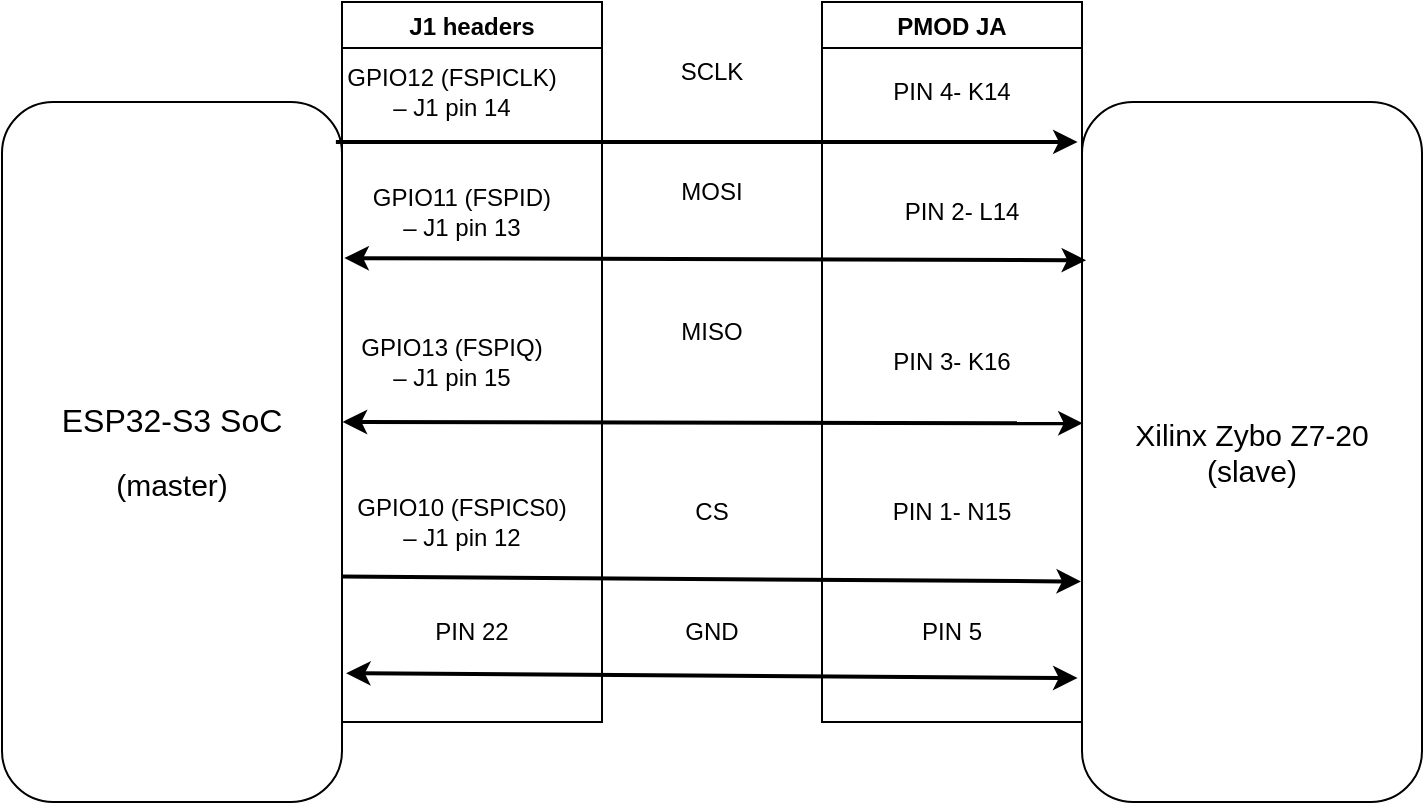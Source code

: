 <mxfile version="28.0.6">
  <diagram name="Page-1" id="RuPzdUBmyt86ryWjd2W7">
    <mxGraphModel dx="1188" dy="666" grid="1" gridSize="10" guides="1" tooltips="1" connect="1" arrows="1" fold="1" page="1" pageScale="1" pageWidth="850" pageHeight="1100" math="0" shadow="0">
      <root>
        <mxCell id="0" />
        <mxCell id="1" parent="0" />
        <mxCell id="-xbYMC1aSQzUmu_914A_-1" value="&lt;div&gt;&lt;font style=&quot;font-size: 16px;&quot;&gt;&lt;font&gt;ESP32-S3 SoC&lt;/font&gt;&lt;/font&gt;&lt;/div&gt;&lt;br&gt;&lt;font style=&quot;font-size: 15px;&quot;&gt;(master)&lt;/font&gt;" style="rounded=1;whiteSpace=wrap;html=1;" vertex="1" parent="1">
          <mxGeometry x="40" y="80" width="170" height="350" as="geometry" />
        </mxCell>
        <mxCell id="-xbYMC1aSQzUmu_914A_-3" value="&lt;div&gt;&lt;font style=&quot;font-size: 15px;&quot;&gt;Xilinx Zybo Z7-20&lt;/font&gt;&lt;/div&gt;&lt;div&gt;&lt;font style=&quot;font-size: 15px;&quot;&gt;&lt;font&gt;(slave)&lt;/font&gt;&lt;font&gt;&lt;br&gt;&lt;/font&gt;&lt;/font&gt;&lt;/div&gt;" style="rounded=1;whiteSpace=wrap;html=1;" vertex="1" parent="1">
          <mxGeometry x="580" y="80" width="170" height="350" as="geometry" />
        </mxCell>
        <mxCell id="-xbYMC1aSQzUmu_914A_-4" value="" style="endArrow=classic;html=1;rounded=0;exitX=0.982;exitY=0.057;exitDx=0;exitDy=0;entryX=-0.013;entryY=0.057;entryDx=0;entryDy=0;entryPerimeter=0;exitPerimeter=0;strokeWidth=2;" edge="1" parent="1" source="-xbYMC1aSQzUmu_914A_-1" target="-xbYMC1aSQzUmu_914A_-3">
          <mxGeometry width="50" height="50" relative="1" as="geometry">
            <mxPoint x="400" y="320" as="sourcePoint" />
            <mxPoint x="400" y="130" as="targetPoint" />
          </mxGeometry>
        </mxCell>
        <mxCell id="-xbYMC1aSQzUmu_914A_-5" value="&lt;div&gt;SCLK&lt;/div&gt;" style="text;html=1;align=center;verticalAlign=middle;whiteSpace=wrap;rounded=0;" vertex="1" parent="1">
          <mxGeometry x="365" y="50" width="60" height="30" as="geometry" />
        </mxCell>
        <mxCell id="-xbYMC1aSQzUmu_914A_-6" value="&lt;p style=&quot;white-space: pre-wrap;&quot; dir=&quot;auto&quot;&gt;&lt;font&gt;GPIO12 (FSPICLK) – J1 pin 14&lt;/font&gt;&lt;/p&gt;" style="text;html=1;align=center;verticalAlign=middle;whiteSpace=wrap;rounded=0;" vertex="1" parent="1">
          <mxGeometry x="210" y="60" width="110" height="30" as="geometry" />
        </mxCell>
        <mxCell id="-xbYMC1aSQzUmu_914A_-8" value="" style="endArrow=classic;startArrow=classic;html=1;rounded=0;entryX=0.012;entryY=0.226;entryDx=0;entryDy=0;entryPerimeter=0;exitX=1.007;exitY=0.223;exitDx=0;exitDy=0;exitPerimeter=0;strokeWidth=2;" edge="1" parent="1" source="-xbYMC1aSQzUmu_914A_-1" target="-xbYMC1aSQzUmu_914A_-3">
          <mxGeometry width="50" height="50" relative="1" as="geometry">
            <mxPoint x="213" y="158" as="sourcePoint" />
            <mxPoint x="440" y="200" as="targetPoint" />
          </mxGeometry>
        </mxCell>
        <mxCell id="-xbYMC1aSQzUmu_914A_-9" value="MOSI" style="text;html=1;align=center;verticalAlign=middle;whiteSpace=wrap;rounded=0;" vertex="1" parent="1">
          <mxGeometry x="365" y="110" width="60" height="30" as="geometry" />
        </mxCell>
        <mxCell id="-xbYMC1aSQzUmu_914A_-10" value="&lt;p style=&quot;white-space: pre-wrap;&quot; dir=&quot;auto&quot;&gt;GPIO11 (FSPID) – J1 pin 13&lt;/p&gt;" style="text;html=1;align=center;verticalAlign=middle;whiteSpace=wrap;rounded=0;" vertex="1" parent="1">
          <mxGeometry x="220" y="120" width="100" height="30" as="geometry" />
        </mxCell>
        <mxCell id="-xbYMC1aSQzUmu_914A_-11" value="" style="endArrow=classic;startArrow=classic;html=1;rounded=0;exitX=1.002;exitY=0.457;exitDx=0;exitDy=0;exitPerimeter=0;entryX=0.002;entryY=0.459;entryDx=0;entryDy=0;entryPerimeter=0;strokeWidth=2;" edge="1" parent="1" source="-xbYMC1aSQzUmu_914A_-1" target="-xbYMC1aSQzUmu_914A_-3">
          <mxGeometry width="50" height="50" relative="1" as="geometry">
            <mxPoint x="390" y="250" as="sourcePoint" />
            <mxPoint x="440" y="200" as="targetPoint" />
          </mxGeometry>
        </mxCell>
        <mxCell id="-xbYMC1aSQzUmu_914A_-12" value="MISO" style="text;html=1;align=center;verticalAlign=middle;whiteSpace=wrap;rounded=0;" vertex="1" parent="1">
          <mxGeometry x="365" y="180" width="60" height="30" as="geometry" />
        </mxCell>
        <mxCell id="-xbYMC1aSQzUmu_914A_-13" value="&lt;p style=&quot;white-space: pre-wrap;&quot; dir=&quot;auto&quot;&gt;GPIO13 (FSPIQ) – J1 pin 15&lt;/p&gt;" style="text;html=1;align=center;verticalAlign=middle;whiteSpace=wrap;rounded=0;" vertex="1" parent="1">
          <mxGeometry x="215" y="200" width="100" height="20" as="geometry" />
        </mxCell>
        <mxCell id="-xbYMC1aSQzUmu_914A_-14" value="" style="endArrow=classic;html=1;rounded=0;exitX=0.997;exitY=0.678;exitDx=0;exitDy=0;exitPerimeter=0;entryX=-0.003;entryY=0.685;entryDx=0;entryDy=0;entryPerimeter=0;strokeWidth=2;" edge="1" parent="1" source="-xbYMC1aSQzUmu_914A_-1" target="-xbYMC1aSQzUmu_914A_-3">
          <mxGeometry width="50" height="50" relative="1" as="geometry">
            <mxPoint x="390" y="250" as="sourcePoint" />
            <mxPoint x="440" y="200" as="targetPoint" />
          </mxGeometry>
        </mxCell>
        <mxCell id="-xbYMC1aSQzUmu_914A_-15" value="CS" style="text;html=1;align=center;verticalAlign=middle;whiteSpace=wrap;rounded=0;" vertex="1" parent="1">
          <mxGeometry x="365" y="270" width="60" height="30" as="geometry" />
        </mxCell>
        <mxCell id="-xbYMC1aSQzUmu_914A_-16" value="&lt;p style=&quot;white-space: pre-wrap;&quot; dir=&quot;auto&quot;&gt;GPIO10 (FSPICS0) – J1 pin 12&lt;/p&gt;" style="text;html=1;align=center;verticalAlign=middle;whiteSpace=wrap;rounded=0;" vertex="1" parent="1">
          <mxGeometry x="215" y="280" width="110" height="20" as="geometry" />
        </mxCell>
        <mxCell id="-xbYMC1aSQzUmu_914A_-17" value="J1 headers" style="swimlane;" vertex="1" parent="1">
          <mxGeometry x="210" y="30" width="130" height="360" as="geometry" />
        </mxCell>
        <mxCell id="-xbYMC1aSQzUmu_914A_-28" value="PIN 22" style="text;html=1;align=center;verticalAlign=middle;whiteSpace=wrap;rounded=0;" vertex="1" parent="-xbYMC1aSQzUmu_914A_-17">
          <mxGeometry x="35" y="300" width="60" height="30" as="geometry" />
        </mxCell>
        <mxCell id="-xbYMC1aSQzUmu_914A_-22" value="PMOD JA" style="swimlane;" vertex="1" parent="1">
          <mxGeometry x="450" y="30" width="130" height="360" as="geometry" />
        </mxCell>
        <mxCell id="-xbYMC1aSQzUmu_914A_-29" value="PIN 5" style="text;html=1;align=center;verticalAlign=middle;whiteSpace=wrap;rounded=0;" vertex="1" parent="-xbYMC1aSQzUmu_914A_-22">
          <mxGeometry x="35" y="300" width="60" height="30" as="geometry" />
        </mxCell>
        <mxCell id="-xbYMC1aSQzUmu_914A_-19" value="PIN 4- K14" style="text;html=1;align=center;verticalAlign=middle;whiteSpace=wrap;rounded=0;" vertex="1" parent="-xbYMC1aSQzUmu_914A_-22">
          <mxGeometry x="30" y="30" width="70" height="30" as="geometry" />
        </mxCell>
        <mxCell id="-xbYMC1aSQzUmu_914A_-21" value="PIN 2- L14" style="text;html=1;align=center;verticalAlign=middle;whiteSpace=wrap;rounded=0;" vertex="1" parent="-xbYMC1aSQzUmu_914A_-22">
          <mxGeometry x="40" y="90" width="60" height="30" as="geometry" />
        </mxCell>
        <mxCell id="-xbYMC1aSQzUmu_914A_-20" value="PIN 3- K16" style="text;html=1;align=center;verticalAlign=middle;whiteSpace=wrap;rounded=0;" vertex="1" parent="-xbYMC1aSQzUmu_914A_-22">
          <mxGeometry x="30" y="165" width="70" height="30" as="geometry" />
        </mxCell>
        <mxCell id="-xbYMC1aSQzUmu_914A_-18" value="PIN 1- N15" style="text;html=1;align=center;verticalAlign=middle;whiteSpace=wrap;rounded=0;" vertex="1" parent="-xbYMC1aSQzUmu_914A_-22">
          <mxGeometry x="30" y="240" width="70" height="30" as="geometry" />
        </mxCell>
        <mxCell id="-xbYMC1aSQzUmu_914A_-26" value="" style="endArrow=classic;startArrow=classic;html=1;rounded=0;exitX=1.012;exitY=0.816;exitDx=0;exitDy=0;exitPerimeter=0;entryX=-0.013;entryY=0.823;entryDx=0;entryDy=0;entryPerimeter=0;strokeWidth=2;" edge="1" parent="1" source="-xbYMC1aSQzUmu_914A_-1" target="-xbYMC1aSQzUmu_914A_-3">
          <mxGeometry width="50" height="50" relative="1" as="geometry">
            <mxPoint x="380" y="460" as="sourcePoint" />
            <mxPoint x="430" y="410" as="targetPoint" />
          </mxGeometry>
        </mxCell>
        <mxCell id="-xbYMC1aSQzUmu_914A_-27" value="GND" style="text;html=1;align=center;verticalAlign=middle;whiteSpace=wrap;rounded=0;" vertex="1" parent="1">
          <mxGeometry x="365" y="330" width="60" height="30" as="geometry" />
        </mxCell>
      </root>
    </mxGraphModel>
  </diagram>
</mxfile>

